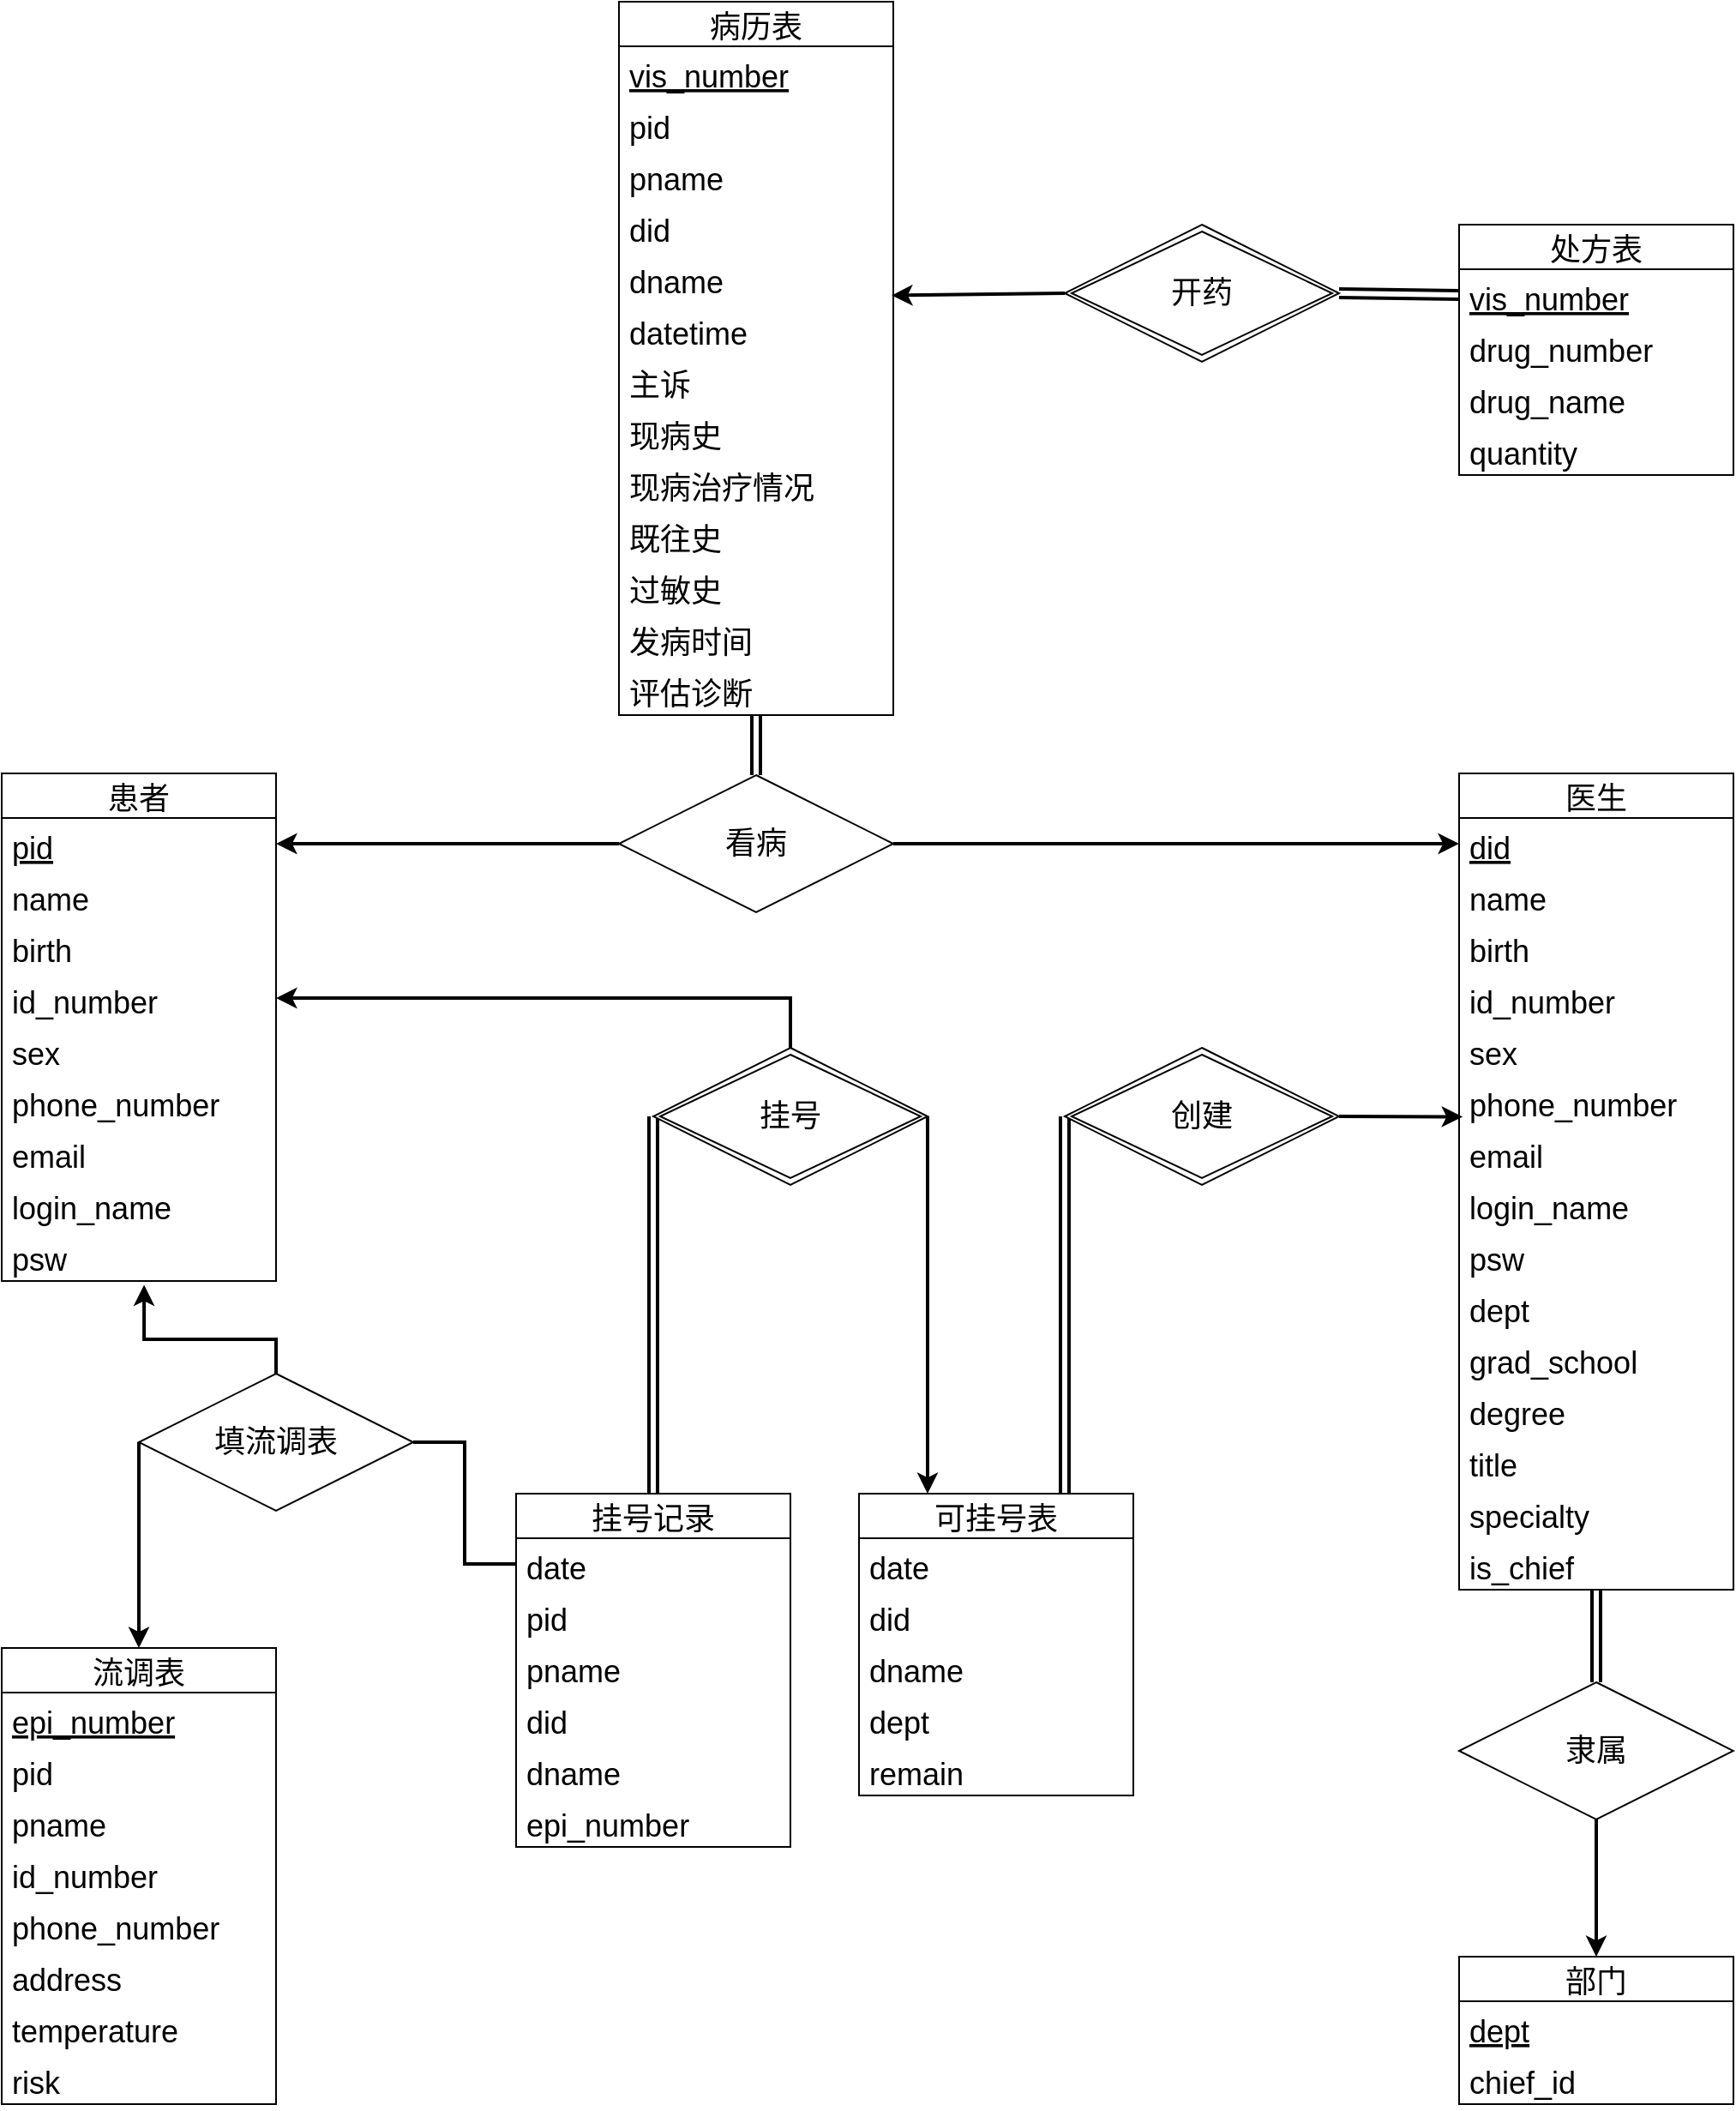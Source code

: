 <mxfile version="16.1.0" type="github">
  <diagram id="gTLTwO8mV-cnPpwadp5Z" name="Page-1">
    <mxGraphModel dx="2696" dy="1769" grid="1" gridSize="10" guides="1" tooltips="1" connect="1" arrows="1" fold="1" page="0" pageScale="1" pageWidth="827" pageHeight="1169" math="0" shadow="0">
      <root>
        <mxCell id="0" />
        <mxCell id="1" parent="0" />
        <mxCell id="uL3MzQZhe5QaKzYpOH3t-30" value="患者" style="swimlane;fontStyle=0;childLayout=stackLayout;horizontal=1;startSize=26;horizontalStack=0;resizeParent=1;resizeParentMax=0;resizeLast=0;collapsible=1;marginBottom=0;align=center;fontSize=18;" vertex="1" parent="1">
          <mxGeometry x="-620" y="-200" width="160" height="296" as="geometry" />
        </mxCell>
        <mxCell id="uL3MzQZhe5QaKzYpOH3t-31" value="pid" style="text;strokeColor=none;fillColor=none;spacingLeft=4;spacingRight=4;overflow=hidden;rotatable=0;points=[[0,0.5],[1,0.5]];portConstraint=eastwest;fontSize=18;fontStyle=4" vertex="1" parent="uL3MzQZhe5QaKzYpOH3t-30">
          <mxGeometry y="26" width="160" height="30" as="geometry" />
        </mxCell>
        <mxCell id="uL3MzQZhe5QaKzYpOH3t-32" value="name" style="text;strokeColor=none;fillColor=none;spacingLeft=4;spacingRight=4;overflow=hidden;rotatable=0;points=[[0,0.5],[1,0.5]];portConstraint=eastwest;fontSize=18;" vertex="1" parent="uL3MzQZhe5QaKzYpOH3t-30">
          <mxGeometry y="56" width="160" height="30" as="geometry" />
        </mxCell>
        <mxCell id="uL3MzQZhe5QaKzYpOH3t-36" value="birth" style="text;strokeColor=none;fillColor=none;spacingLeft=4;spacingRight=4;overflow=hidden;rotatable=0;points=[[0,0.5],[1,0.5]];portConstraint=eastwest;fontSize=18;" vertex="1" parent="uL3MzQZhe5QaKzYpOH3t-30">
          <mxGeometry y="86" width="160" height="30" as="geometry" />
        </mxCell>
        <mxCell id="uL3MzQZhe5QaKzYpOH3t-35" value="id_number" style="text;strokeColor=none;fillColor=none;spacingLeft=4;spacingRight=4;overflow=hidden;rotatable=0;points=[[0,0.5],[1,0.5]];portConstraint=eastwest;fontSize=18;" vertex="1" parent="uL3MzQZhe5QaKzYpOH3t-30">
          <mxGeometry y="116" width="160" height="30" as="geometry" />
        </mxCell>
        <mxCell id="uL3MzQZhe5QaKzYpOH3t-34" value="sex" style="text;strokeColor=none;fillColor=none;spacingLeft=4;spacingRight=4;overflow=hidden;rotatable=0;points=[[0,0.5],[1,0.5]];portConstraint=eastwest;fontSize=18;" vertex="1" parent="uL3MzQZhe5QaKzYpOH3t-30">
          <mxGeometry y="146" width="160" height="30" as="geometry" />
        </mxCell>
        <mxCell id="uL3MzQZhe5QaKzYpOH3t-37" value="phone_number" style="text;strokeColor=none;fillColor=none;spacingLeft=4;spacingRight=4;overflow=hidden;rotatable=0;points=[[0,0.5],[1,0.5]];portConstraint=eastwest;fontSize=18;" vertex="1" parent="uL3MzQZhe5QaKzYpOH3t-30">
          <mxGeometry y="176" width="160" height="30" as="geometry" />
        </mxCell>
        <mxCell id="uL3MzQZhe5QaKzYpOH3t-39" value="email" style="text;strokeColor=none;fillColor=none;spacingLeft=4;spacingRight=4;overflow=hidden;rotatable=0;points=[[0,0.5],[1,0.5]];portConstraint=eastwest;fontSize=18;" vertex="1" parent="uL3MzQZhe5QaKzYpOH3t-30">
          <mxGeometry y="206" width="160" height="30" as="geometry" />
        </mxCell>
        <mxCell id="uL3MzQZhe5QaKzYpOH3t-38" value="login_name" style="text;strokeColor=none;fillColor=none;spacingLeft=4;spacingRight=4;overflow=hidden;rotatable=0;points=[[0,0.5],[1,0.5]];portConstraint=eastwest;fontSize=18;" vertex="1" parent="uL3MzQZhe5QaKzYpOH3t-30">
          <mxGeometry y="236" width="160" height="30" as="geometry" />
        </mxCell>
        <mxCell id="uL3MzQZhe5QaKzYpOH3t-33" value="psw" style="text;strokeColor=none;fillColor=none;spacingLeft=4;spacingRight=4;overflow=hidden;rotatable=0;points=[[0,0.5],[1,0.5]];portConstraint=eastwest;fontSize=18;" vertex="1" parent="uL3MzQZhe5QaKzYpOH3t-30">
          <mxGeometry y="266" width="160" height="30" as="geometry" />
        </mxCell>
        <mxCell id="uL3MzQZhe5QaKzYpOH3t-40" value="医生" style="swimlane;fontStyle=0;childLayout=stackLayout;horizontal=1;startSize=26;horizontalStack=0;resizeParent=1;resizeParentMax=0;resizeLast=0;collapsible=1;marginBottom=0;align=center;fontSize=18;" vertex="1" parent="1">
          <mxGeometry x="230" y="-200" width="160" height="476" as="geometry" />
        </mxCell>
        <mxCell id="uL3MzQZhe5QaKzYpOH3t-41" value="did" style="text;strokeColor=none;fillColor=none;spacingLeft=4;spacingRight=4;overflow=hidden;rotatable=0;points=[[0,0.5],[1,0.5]];portConstraint=eastwest;fontSize=18;fontStyle=4" vertex="1" parent="uL3MzQZhe5QaKzYpOH3t-40">
          <mxGeometry y="26" width="160" height="30" as="geometry" />
        </mxCell>
        <mxCell id="uL3MzQZhe5QaKzYpOH3t-42" value="name" style="text;strokeColor=none;fillColor=none;spacingLeft=4;spacingRight=4;overflow=hidden;rotatable=0;points=[[0,0.5],[1,0.5]];portConstraint=eastwest;fontSize=18;" vertex="1" parent="uL3MzQZhe5QaKzYpOH3t-40">
          <mxGeometry y="56" width="160" height="30" as="geometry" />
        </mxCell>
        <mxCell id="uL3MzQZhe5QaKzYpOH3t-43" value="birth" style="text;strokeColor=none;fillColor=none;spacingLeft=4;spacingRight=4;overflow=hidden;rotatable=0;points=[[0,0.5],[1,0.5]];portConstraint=eastwest;fontSize=18;" vertex="1" parent="uL3MzQZhe5QaKzYpOH3t-40">
          <mxGeometry y="86" width="160" height="30" as="geometry" />
        </mxCell>
        <mxCell id="uL3MzQZhe5QaKzYpOH3t-44" value="id_number" style="text;strokeColor=none;fillColor=none;spacingLeft=4;spacingRight=4;overflow=hidden;rotatable=0;points=[[0,0.5],[1,0.5]];portConstraint=eastwest;fontSize=18;" vertex="1" parent="uL3MzQZhe5QaKzYpOH3t-40">
          <mxGeometry y="116" width="160" height="30" as="geometry" />
        </mxCell>
        <mxCell id="uL3MzQZhe5QaKzYpOH3t-45" value="sex" style="text;strokeColor=none;fillColor=none;spacingLeft=4;spacingRight=4;overflow=hidden;rotatable=0;points=[[0,0.5],[1,0.5]];portConstraint=eastwest;fontSize=18;" vertex="1" parent="uL3MzQZhe5QaKzYpOH3t-40">
          <mxGeometry y="146" width="160" height="30" as="geometry" />
        </mxCell>
        <mxCell id="uL3MzQZhe5QaKzYpOH3t-46" value="phone_number" style="text;strokeColor=none;fillColor=none;spacingLeft=4;spacingRight=4;overflow=hidden;rotatable=0;points=[[0,0.5],[1,0.5]];portConstraint=eastwest;fontSize=18;" vertex="1" parent="uL3MzQZhe5QaKzYpOH3t-40">
          <mxGeometry y="176" width="160" height="30" as="geometry" />
        </mxCell>
        <mxCell id="uL3MzQZhe5QaKzYpOH3t-47" value="email" style="text;strokeColor=none;fillColor=none;spacingLeft=4;spacingRight=4;overflow=hidden;rotatable=0;points=[[0,0.5],[1,0.5]];portConstraint=eastwest;fontSize=18;" vertex="1" parent="uL3MzQZhe5QaKzYpOH3t-40">
          <mxGeometry y="206" width="160" height="30" as="geometry" />
        </mxCell>
        <mxCell id="uL3MzQZhe5QaKzYpOH3t-48" value="login_name" style="text;strokeColor=none;fillColor=none;spacingLeft=4;spacingRight=4;overflow=hidden;rotatable=0;points=[[0,0.5],[1,0.5]];portConstraint=eastwest;fontSize=18;" vertex="1" parent="uL3MzQZhe5QaKzYpOH3t-40">
          <mxGeometry y="236" width="160" height="30" as="geometry" />
        </mxCell>
        <mxCell id="uL3MzQZhe5QaKzYpOH3t-50" value="psw" style="text;strokeColor=none;fillColor=none;spacingLeft=4;spacingRight=4;overflow=hidden;rotatable=0;points=[[0,0.5],[1,0.5]];portConstraint=eastwest;fontSize=18;" vertex="1" parent="uL3MzQZhe5QaKzYpOH3t-40">
          <mxGeometry y="266" width="160" height="30" as="geometry" />
        </mxCell>
        <mxCell id="uL3MzQZhe5QaKzYpOH3t-52" value="dept" style="text;strokeColor=none;fillColor=none;spacingLeft=4;spacingRight=4;overflow=hidden;rotatable=0;points=[[0,0.5],[1,0.5]];portConstraint=eastwest;fontSize=18;" vertex="1" parent="uL3MzQZhe5QaKzYpOH3t-40">
          <mxGeometry y="296" width="160" height="30" as="geometry" />
        </mxCell>
        <mxCell id="uL3MzQZhe5QaKzYpOH3t-51" value="grad_school" style="text;strokeColor=none;fillColor=none;spacingLeft=4;spacingRight=4;overflow=hidden;rotatable=0;points=[[0,0.5],[1,0.5]];portConstraint=eastwest;fontSize=18;" vertex="1" parent="uL3MzQZhe5QaKzYpOH3t-40">
          <mxGeometry y="326" width="160" height="30" as="geometry" />
        </mxCell>
        <mxCell id="uL3MzQZhe5QaKzYpOH3t-53" value="degree" style="text;strokeColor=none;fillColor=none;spacingLeft=4;spacingRight=4;overflow=hidden;rotatable=0;points=[[0,0.5],[1,0.5]];portConstraint=eastwest;fontSize=18;" vertex="1" parent="uL3MzQZhe5QaKzYpOH3t-40">
          <mxGeometry y="356" width="160" height="30" as="geometry" />
        </mxCell>
        <mxCell id="uL3MzQZhe5QaKzYpOH3t-55" value="title" style="text;strokeColor=none;fillColor=none;spacingLeft=4;spacingRight=4;overflow=hidden;rotatable=0;points=[[0,0.5],[1,0.5]];portConstraint=eastwest;fontSize=18;" vertex="1" parent="uL3MzQZhe5QaKzYpOH3t-40">
          <mxGeometry y="386" width="160" height="30" as="geometry" />
        </mxCell>
        <mxCell id="uL3MzQZhe5QaKzYpOH3t-54" value="specialty" style="text;strokeColor=none;fillColor=none;spacingLeft=4;spacingRight=4;overflow=hidden;rotatable=0;points=[[0,0.5],[1,0.5]];portConstraint=eastwest;fontSize=18;" vertex="1" parent="uL3MzQZhe5QaKzYpOH3t-40">
          <mxGeometry y="416" width="160" height="30" as="geometry" />
        </mxCell>
        <mxCell id="uL3MzQZhe5QaKzYpOH3t-49" value="is_chief" style="text;strokeColor=none;fillColor=none;spacingLeft=4;spacingRight=4;overflow=hidden;rotatable=0;points=[[0,0.5],[1,0.5]];portConstraint=eastwest;fontSize=18;" vertex="1" parent="uL3MzQZhe5QaKzYpOH3t-40">
          <mxGeometry y="446" width="160" height="30" as="geometry" />
        </mxCell>
        <mxCell id="uL3MzQZhe5QaKzYpOH3t-56" value="部门" style="swimlane;fontStyle=0;childLayout=stackLayout;horizontal=1;startSize=26;horizontalStack=0;resizeParent=1;resizeParentMax=0;resizeLast=0;collapsible=1;marginBottom=0;align=center;fontSize=18;" vertex="1" parent="1">
          <mxGeometry x="230" y="490" width="160" height="86" as="geometry" />
        </mxCell>
        <mxCell id="uL3MzQZhe5QaKzYpOH3t-57" value="dept" style="text;strokeColor=none;fillColor=none;spacingLeft=4;spacingRight=4;overflow=hidden;rotatable=0;points=[[0,0.5],[1,0.5]];portConstraint=eastwest;fontSize=18;fontStyle=4" vertex="1" parent="uL3MzQZhe5QaKzYpOH3t-56">
          <mxGeometry y="26" width="160" height="30" as="geometry" />
        </mxCell>
        <mxCell id="uL3MzQZhe5QaKzYpOH3t-58" value="chief_id" style="text;strokeColor=none;fillColor=none;spacingLeft=4;spacingRight=4;overflow=hidden;rotatable=0;points=[[0,0.5],[1,0.5]];portConstraint=eastwest;fontSize=18;" vertex="1" parent="uL3MzQZhe5QaKzYpOH3t-56">
          <mxGeometry y="56" width="160" height="30" as="geometry" />
        </mxCell>
        <mxCell id="uL3MzQZhe5QaKzYpOH3t-85" style="rounded=0;orthogonalLoop=1;jettySize=auto;html=1;exitX=0.5;exitY=0;exitDx=0;exitDy=0;fontSize=18;endArrow=none;endFill=0;strokeWidth=2;shape=link;" edge="1" parent="1" source="uL3MzQZhe5QaKzYpOH3t-66" target="uL3MzQZhe5QaKzYpOH3t-80">
          <mxGeometry relative="1" as="geometry" />
        </mxCell>
        <mxCell id="uL3MzQZhe5QaKzYpOH3t-86" style="rounded=0;orthogonalLoop=1;jettySize=auto;html=1;exitX=1;exitY=0.5;exitDx=0;exitDy=0;entryX=0;entryY=0.5;entryDx=0;entryDy=0;fontSize=18;strokeWidth=2;" edge="1" parent="1" source="uL3MzQZhe5QaKzYpOH3t-66" target="uL3MzQZhe5QaKzYpOH3t-41">
          <mxGeometry relative="1" as="geometry" />
        </mxCell>
        <mxCell id="uL3MzQZhe5QaKzYpOH3t-87" style="rounded=0;orthogonalLoop=1;jettySize=auto;html=1;exitX=0;exitY=0.5;exitDx=0;exitDy=0;entryX=1;entryY=0.5;entryDx=0;entryDy=0;fontSize=18;strokeWidth=2;" edge="1" parent="1" source="uL3MzQZhe5QaKzYpOH3t-66" target="uL3MzQZhe5QaKzYpOH3t-31">
          <mxGeometry relative="1" as="geometry" />
        </mxCell>
        <mxCell id="uL3MzQZhe5QaKzYpOH3t-66" value="看病" style="shape=rhombus;perimeter=rhombusPerimeter;whiteSpace=wrap;html=1;align=center;fontSize=18;" vertex="1" parent="1">
          <mxGeometry x="-260" y="-199" width="160" height="80" as="geometry" />
        </mxCell>
        <mxCell id="uL3MzQZhe5QaKzYpOH3t-67" value="病历表" style="swimlane;fontStyle=0;childLayout=stackLayout;horizontal=1;startSize=26;horizontalStack=0;resizeParent=1;resizeParentMax=0;resizeLast=0;collapsible=1;marginBottom=0;align=center;fontSize=18;" vertex="1" parent="1">
          <mxGeometry x="-260" y="-650" width="160" height="416" as="geometry" />
        </mxCell>
        <mxCell id="uL3MzQZhe5QaKzYpOH3t-68" value="vis_number" style="text;strokeColor=none;fillColor=none;spacingLeft=4;spacingRight=4;overflow=hidden;rotatable=0;points=[[0,0.5],[1,0.5]];portConstraint=eastwest;fontSize=18;fontStyle=4" vertex="1" parent="uL3MzQZhe5QaKzYpOH3t-67">
          <mxGeometry y="26" width="160" height="30" as="geometry" />
        </mxCell>
        <mxCell id="uL3MzQZhe5QaKzYpOH3t-69" value="pid" style="text;strokeColor=none;fillColor=none;spacingLeft=4;spacingRight=4;overflow=hidden;rotatable=0;points=[[0,0.5],[1,0.5]];portConstraint=eastwest;fontSize=18;" vertex="1" parent="uL3MzQZhe5QaKzYpOH3t-67">
          <mxGeometry y="56" width="160" height="30" as="geometry" />
        </mxCell>
        <mxCell id="uL3MzQZhe5QaKzYpOH3t-70" value="pname" style="text;strokeColor=none;fillColor=none;spacingLeft=4;spacingRight=4;overflow=hidden;rotatable=0;points=[[0,0.5],[1,0.5]];portConstraint=eastwest;fontSize=18;" vertex="1" parent="uL3MzQZhe5QaKzYpOH3t-67">
          <mxGeometry y="86" width="160" height="30" as="geometry" />
        </mxCell>
        <mxCell id="uL3MzQZhe5QaKzYpOH3t-71" value="did" style="text;strokeColor=none;fillColor=none;spacingLeft=4;spacingRight=4;overflow=hidden;rotatable=0;points=[[0,0.5],[1,0.5]];portConstraint=eastwest;fontSize=18;" vertex="1" parent="uL3MzQZhe5QaKzYpOH3t-67">
          <mxGeometry y="116" width="160" height="30" as="geometry" />
        </mxCell>
        <mxCell id="uL3MzQZhe5QaKzYpOH3t-72" value="dname" style="text;strokeColor=none;fillColor=none;spacingLeft=4;spacingRight=4;overflow=hidden;rotatable=0;points=[[0,0.5],[1,0.5]];portConstraint=eastwest;fontSize=18;" vertex="1" parent="uL3MzQZhe5QaKzYpOH3t-67">
          <mxGeometry y="146" width="160" height="30" as="geometry" />
        </mxCell>
        <mxCell id="uL3MzQZhe5QaKzYpOH3t-73" value="datetime" style="text;strokeColor=none;fillColor=none;spacingLeft=4;spacingRight=4;overflow=hidden;rotatable=0;points=[[0,0.5],[1,0.5]];portConstraint=eastwest;fontSize=18;" vertex="1" parent="uL3MzQZhe5QaKzYpOH3t-67">
          <mxGeometry y="176" width="160" height="30" as="geometry" />
        </mxCell>
        <mxCell id="uL3MzQZhe5QaKzYpOH3t-74" value="主诉" style="text;strokeColor=none;fillColor=none;spacingLeft=4;spacingRight=4;overflow=hidden;rotatable=0;points=[[0,0.5],[1,0.5]];portConstraint=eastwest;fontSize=18;" vertex="1" parent="uL3MzQZhe5QaKzYpOH3t-67">
          <mxGeometry y="206" width="160" height="30" as="geometry" />
        </mxCell>
        <mxCell id="uL3MzQZhe5QaKzYpOH3t-75" value="现病史" style="text;strokeColor=none;fillColor=none;spacingLeft=4;spacingRight=4;overflow=hidden;rotatable=0;points=[[0,0.5],[1,0.5]];portConstraint=eastwest;fontSize=18;" vertex="1" parent="uL3MzQZhe5QaKzYpOH3t-67">
          <mxGeometry y="236" width="160" height="30" as="geometry" />
        </mxCell>
        <mxCell id="uL3MzQZhe5QaKzYpOH3t-76" value="现病治疗情况" style="text;strokeColor=none;fillColor=none;spacingLeft=4;spacingRight=4;overflow=hidden;rotatable=0;points=[[0,0.5],[1,0.5]];portConstraint=eastwest;fontSize=18;" vertex="1" parent="uL3MzQZhe5QaKzYpOH3t-67">
          <mxGeometry y="266" width="160" height="30" as="geometry" />
        </mxCell>
        <mxCell id="uL3MzQZhe5QaKzYpOH3t-77" value="既往史" style="text;strokeColor=none;fillColor=none;spacingLeft=4;spacingRight=4;overflow=hidden;rotatable=0;points=[[0,0.5],[1,0.5]];portConstraint=eastwest;fontSize=18;" vertex="1" parent="uL3MzQZhe5QaKzYpOH3t-67">
          <mxGeometry y="296" width="160" height="30" as="geometry" />
        </mxCell>
        <mxCell id="uL3MzQZhe5QaKzYpOH3t-78" value="过敏史" style="text;strokeColor=none;fillColor=none;spacingLeft=4;spacingRight=4;overflow=hidden;rotatable=0;points=[[0,0.5],[1,0.5]];portConstraint=eastwest;fontSize=18;" vertex="1" parent="uL3MzQZhe5QaKzYpOH3t-67">
          <mxGeometry y="326" width="160" height="30" as="geometry" />
        </mxCell>
        <mxCell id="uL3MzQZhe5QaKzYpOH3t-79" value="发病时间" style="text;strokeColor=none;fillColor=none;spacingLeft=4;spacingRight=4;overflow=hidden;rotatable=0;points=[[0,0.5],[1,0.5]];portConstraint=eastwest;fontSize=18;" vertex="1" parent="uL3MzQZhe5QaKzYpOH3t-67">
          <mxGeometry y="356" width="160" height="30" as="geometry" />
        </mxCell>
        <mxCell id="uL3MzQZhe5QaKzYpOH3t-80" value="评估诊断" style="text;strokeColor=none;fillColor=none;spacingLeft=4;spacingRight=4;overflow=hidden;rotatable=0;points=[[0,0.5],[1,0.5]];portConstraint=eastwest;fontSize=18;" vertex="1" parent="uL3MzQZhe5QaKzYpOH3t-67">
          <mxGeometry y="386" width="160" height="30" as="geometry" />
        </mxCell>
        <mxCell id="uL3MzQZhe5QaKzYpOH3t-88" value="处方表" style="swimlane;fontStyle=0;childLayout=stackLayout;horizontal=1;startSize=26;horizontalStack=0;resizeParent=1;resizeParentMax=0;resizeLast=0;collapsible=1;marginBottom=0;align=center;fontSize=18;" vertex="1" parent="1">
          <mxGeometry x="230" y="-520" width="160" height="146" as="geometry" />
        </mxCell>
        <mxCell id="uL3MzQZhe5QaKzYpOH3t-89" value="vis_number" style="text;strokeColor=none;fillColor=none;spacingLeft=4;spacingRight=4;overflow=hidden;rotatable=0;points=[[0,0.5],[1,0.5]];portConstraint=eastwest;fontSize=18;fontStyle=4" vertex="1" parent="uL3MzQZhe5QaKzYpOH3t-88">
          <mxGeometry y="26" width="160" height="30" as="geometry" />
        </mxCell>
        <mxCell id="uL3MzQZhe5QaKzYpOH3t-90" value="drug_number" style="text;strokeColor=none;fillColor=none;spacingLeft=4;spacingRight=4;overflow=hidden;rotatable=0;points=[[0,0.5],[1,0.5]];portConstraint=eastwest;fontSize=18;" vertex="1" parent="uL3MzQZhe5QaKzYpOH3t-88">
          <mxGeometry y="56" width="160" height="30" as="geometry" />
        </mxCell>
        <mxCell id="uL3MzQZhe5QaKzYpOH3t-91" value="drug_name" style="text;strokeColor=none;fillColor=none;spacingLeft=4;spacingRight=4;overflow=hidden;rotatable=0;points=[[0,0.5],[1,0.5]];portConstraint=eastwest;fontSize=18;" vertex="1" parent="uL3MzQZhe5QaKzYpOH3t-88">
          <mxGeometry y="86" width="160" height="30" as="geometry" />
        </mxCell>
        <mxCell id="uL3MzQZhe5QaKzYpOH3t-92" value="quantity" style="text;strokeColor=none;fillColor=none;spacingLeft=4;spacingRight=4;overflow=hidden;rotatable=0;points=[[0,0.5],[1,0.5]];portConstraint=eastwest;fontSize=18;" vertex="1" parent="uL3MzQZhe5QaKzYpOH3t-88">
          <mxGeometry y="116" width="160" height="30" as="geometry" />
        </mxCell>
        <mxCell id="uL3MzQZhe5QaKzYpOH3t-99" style="rounded=0;orthogonalLoop=1;jettySize=auto;html=1;exitX=1;exitY=0.5;exitDx=0;exitDy=0;entryX=0;entryY=0.5;entryDx=0;entryDy=0;fontSize=18;endArrow=none;endFill=0;strokeWidth=2;shape=link;" edge="1" parent="1" source="uL3MzQZhe5QaKzYpOH3t-98" target="uL3MzQZhe5QaKzYpOH3t-89">
          <mxGeometry relative="1" as="geometry" />
        </mxCell>
        <mxCell id="uL3MzQZhe5QaKzYpOH3t-100" style="edgeStyle=none;rounded=0;orthogonalLoop=1;jettySize=auto;html=1;exitX=0;exitY=0.5;exitDx=0;exitDy=0;entryX=0.994;entryY=-0.158;entryDx=0;entryDy=0;fontSize=18;endArrow=classic;endFill=1;strokeWidth=2;entryPerimeter=0;" edge="1" parent="1" source="uL3MzQZhe5QaKzYpOH3t-98" target="uL3MzQZhe5QaKzYpOH3t-73">
          <mxGeometry relative="1" as="geometry" />
        </mxCell>
        <mxCell id="uL3MzQZhe5QaKzYpOH3t-98" value="开药" style="shape=rhombus;double=1;perimeter=rhombusPerimeter;whiteSpace=wrap;html=1;align=center;fontSize=18;" vertex="1" parent="1">
          <mxGeometry y="-520" width="160" height="80" as="geometry" />
        </mxCell>
        <mxCell id="uL3MzQZhe5QaKzYpOH3t-103" style="edgeStyle=none;rounded=0;orthogonalLoop=1;jettySize=auto;html=1;exitX=0.5;exitY=0;exitDx=0;exitDy=0;fontSize=18;endArrow=none;endFill=0;strokeWidth=2;shape=link;" edge="1" parent="1" source="uL3MzQZhe5QaKzYpOH3t-102" target="uL3MzQZhe5QaKzYpOH3t-49">
          <mxGeometry relative="1" as="geometry" />
        </mxCell>
        <mxCell id="uL3MzQZhe5QaKzYpOH3t-104" style="edgeStyle=none;rounded=0;orthogonalLoop=1;jettySize=auto;html=1;entryX=0.5;entryY=0;entryDx=0;entryDy=0;fontSize=18;endArrow=classic;endFill=1;strokeWidth=2;" edge="1" parent="1" source="uL3MzQZhe5QaKzYpOH3t-102" target="uL3MzQZhe5QaKzYpOH3t-56">
          <mxGeometry relative="1" as="geometry" />
        </mxCell>
        <mxCell id="uL3MzQZhe5QaKzYpOH3t-102" value="隶属" style="shape=rhombus;perimeter=rhombusPerimeter;whiteSpace=wrap;html=1;align=center;fontSize=18;" vertex="1" parent="1">
          <mxGeometry x="230" y="330" width="160" height="80" as="geometry" />
        </mxCell>
        <mxCell id="uL3MzQZhe5QaKzYpOH3t-105" value="可挂号表" style="swimlane;fontStyle=0;childLayout=stackLayout;horizontal=1;startSize=26;horizontalStack=0;resizeParent=1;resizeParentMax=0;resizeLast=0;collapsible=1;marginBottom=0;align=center;fontSize=18;" vertex="1" parent="1">
          <mxGeometry x="-120" y="220" width="160" height="176" as="geometry" />
        </mxCell>
        <mxCell id="uL3MzQZhe5QaKzYpOH3t-106" value="date" style="text;strokeColor=none;fillColor=none;spacingLeft=4;spacingRight=4;overflow=hidden;rotatable=0;points=[[0,0.5],[1,0.5]];portConstraint=eastwest;fontSize=18;fontStyle=0" vertex="1" parent="uL3MzQZhe5QaKzYpOH3t-105">
          <mxGeometry y="26" width="160" height="30" as="geometry" />
        </mxCell>
        <mxCell id="uL3MzQZhe5QaKzYpOH3t-107" value="did" style="text;strokeColor=none;fillColor=none;spacingLeft=4;spacingRight=4;overflow=hidden;rotatable=0;points=[[0,0.5],[1,0.5]];portConstraint=eastwest;fontSize=18;" vertex="1" parent="uL3MzQZhe5QaKzYpOH3t-105">
          <mxGeometry y="56" width="160" height="30" as="geometry" />
        </mxCell>
        <mxCell id="uL3MzQZhe5QaKzYpOH3t-108" value="dname" style="text;strokeColor=none;fillColor=none;spacingLeft=4;spacingRight=4;overflow=hidden;rotatable=0;points=[[0,0.5],[1,0.5]];portConstraint=eastwest;fontSize=18;" vertex="1" parent="uL3MzQZhe5QaKzYpOH3t-105">
          <mxGeometry y="86" width="160" height="30" as="geometry" />
        </mxCell>
        <mxCell id="uL3MzQZhe5QaKzYpOH3t-109" value="dept" style="text;strokeColor=none;fillColor=none;spacingLeft=4;spacingRight=4;overflow=hidden;rotatable=0;points=[[0,0.5],[1,0.5]];portConstraint=eastwest;fontSize=18;" vertex="1" parent="uL3MzQZhe5QaKzYpOH3t-105">
          <mxGeometry y="116" width="160" height="30" as="geometry" />
        </mxCell>
        <mxCell id="uL3MzQZhe5QaKzYpOH3t-110" value="remain" style="text;strokeColor=none;fillColor=none;spacingLeft=4;spacingRight=4;overflow=hidden;rotatable=0;points=[[0,0.5],[1,0.5]];portConstraint=eastwest;fontSize=18;" vertex="1" parent="uL3MzQZhe5QaKzYpOH3t-105">
          <mxGeometry y="146" width="160" height="30" as="geometry" />
        </mxCell>
        <mxCell id="uL3MzQZhe5QaKzYpOH3t-119" style="edgeStyle=none;rounded=0;orthogonalLoop=1;jettySize=auto;html=1;exitX=1;exitY=0.5;exitDx=0;exitDy=0;entryX=0.013;entryY=0.808;entryDx=0;entryDy=0;fontSize=18;endArrow=classic;endFill=1;strokeWidth=2;entryPerimeter=0;" edge="1" parent="1" source="uL3MzQZhe5QaKzYpOH3t-121" target="uL3MzQZhe5QaKzYpOH3t-46">
          <mxGeometry relative="1" as="geometry">
            <mxPoint x="200" y="290" as="sourcePoint" />
          </mxGeometry>
        </mxCell>
        <mxCell id="uL3MzQZhe5QaKzYpOH3t-120" style="edgeStyle=none;rounded=0;orthogonalLoop=1;jettySize=auto;html=1;exitX=0;exitY=0.5;exitDx=0;exitDy=0;fontSize=18;endArrow=none;endFill=0;strokeWidth=2;shape=link;entryX=0.75;entryY=0;entryDx=0;entryDy=0;" edge="1" parent="1" source="uL3MzQZhe5QaKzYpOH3t-121" target="uL3MzQZhe5QaKzYpOH3t-105">
          <mxGeometry relative="1" as="geometry">
            <mxPoint x="40" y="290" as="sourcePoint" />
            <mxPoint y="210" as="targetPoint" />
          </mxGeometry>
        </mxCell>
        <mxCell id="uL3MzQZhe5QaKzYpOH3t-121" value="创建" style="shape=rhombus;double=1;perimeter=rhombusPerimeter;whiteSpace=wrap;html=1;align=center;fontSize=18;" vertex="1" parent="1">
          <mxGeometry y="-40" width="160" height="80" as="geometry" />
        </mxCell>
        <mxCell id="uL3MzQZhe5QaKzYpOH3t-122" value="挂号记录" style="swimlane;fontStyle=0;childLayout=stackLayout;horizontal=1;startSize=26;horizontalStack=0;resizeParent=1;resizeParentMax=0;resizeLast=0;collapsible=1;marginBottom=0;align=center;fontSize=18;" vertex="1" parent="1">
          <mxGeometry x="-320" y="220" width="160" height="206" as="geometry" />
        </mxCell>
        <mxCell id="uL3MzQZhe5QaKzYpOH3t-123" value="date" style="text;strokeColor=none;fillColor=none;spacingLeft=4;spacingRight=4;overflow=hidden;rotatable=0;points=[[0,0.5],[1,0.5]];portConstraint=eastwest;fontSize=18;fontStyle=0" vertex="1" parent="uL3MzQZhe5QaKzYpOH3t-122">
          <mxGeometry y="26" width="160" height="30" as="geometry" />
        </mxCell>
        <mxCell id="uL3MzQZhe5QaKzYpOH3t-124" value="pid" style="text;strokeColor=none;fillColor=none;spacingLeft=4;spacingRight=4;overflow=hidden;rotatable=0;points=[[0,0.5],[1,0.5]];portConstraint=eastwest;fontSize=18;" vertex="1" parent="uL3MzQZhe5QaKzYpOH3t-122">
          <mxGeometry y="56" width="160" height="30" as="geometry" />
        </mxCell>
        <mxCell id="uL3MzQZhe5QaKzYpOH3t-125" value="pname" style="text;strokeColor=none;fillColor=none;spacingLeft=4;spacingRight=4;overflow=hidden;rotatable=0;points=[[0,0.5],[1,0.5]];portConstraint=eastwest;fontSize=18;" vertex="1" parent="uL3MzQZhe5QaKzYpOH3t-122">
          <mxGeometry y="86" width="160" height="30" as="geometry" />
        </mxCell>
        <mxCell id="uL3MzQZhe5QaKzYpOH3t-126" value="did" style="text;strokeColor=none;fillColor=none;spacingLeft=4;spacingRight=4;overflow=hidden;rotatable=0;points=[[0,0.5],[1,0.5]];portConstraint=eastwest;fontSize=18;" vertex="1" parent="uL3MzQZhe5QaKzYpOH3t-122">
          <mxGeometry y="116" width="160" height="30" as="geometry" />
        </mxCell>
        <mxCell id="uL3MzQZhe5QaKzYpOH3t-127" value="dname" style="text;strokeColor=none;fillColor=none;spacingLeft=4;spacingRight=4;overflow=hidden;rotatable=0;points=[[0,0.5],[1,0.5]];portConstraint=eastwest;fontSize=18;" vertex="1" parent="uL3MzQZhe5QaKzYpOH3t-122">
          <mxGeometry y="146" width="160" height="30" as="geometry" />
        </mxCell>
        <mxCell id="uL3MzQZhe5QaKzYpOH3t-128" value="epi_number" style="text;strokeColor=none;fillColor=none;spacingLeft=4;spacingRight=4;overflow=hidden;rotatable=0;points=[[0,0.5],[1,0.5]];portConstraint=eastwest;fontSize=18;" vertex="1" parent="uL3MzQZhe5QaKzYpOH3t-122">
          <mxGeometry y="176" width="160" height="30" as="geometry" />
        </mxCell>
        <mxCell id="uL3MzQZhe5QaKzYpOH3t-133" style="rounded=0;orthogonalLoop=1;jettySize=auto;html=1;exitX=0.5;exitY=0;exitDx=0;exitDy=0;fontSize=18;endArrow=classic;endFill=1;strokeWidth=2;edgeStyle=elbowEdgeStyle;elbow=vertical;entryX=1;entryY=0.5;entryDx=0;entryDy=0;" edge="1" parent="1" source="uL3MzQZhe5QaKzYpOH3t-136" target="uL3MzQZhe5QaKzYpOH3t-35">
          <mxGeometry relative="1" as="geometry">
            <mxPoint x="-310" y="140" as="sourcePoint" />
            <mxPoint x="-410" y="-80" as="targetPoint" />
            <Array as="points">
              <mxPoint x="-350" y="-69" />
              <mxPoint x="-340" y="-40" />
              <mxPoint x="-300" y="-70" />
            </Array>
          </mxGeometry>
        </mxCell>
        <mxCell id="uL3MzQZhe5QaKzYpOH3t-134" style="edgeStyle=none;rounded=0;orthogonalLoop=1;jettySize=auto;html=1;exitX=0;exitY=0.5;exitDx=0;exitDy=0;entryX=0.5;entryY=0;entryDx=0;entryDy=0;fontSize=18;endArrow=none;endFill=0;strokeWidth=2;shape=link;" edge="1" parent="1" source="uL3MzQZhe5QaKzYpOH3t-136" target="uL3MzQZhe5QaKzYpOH3t-122">
          <mxGeometry relative="1" as="geometry">
            <mxPoint x="-390" y="180" as="sourcePoint" />
          </mxGeometry>
        </mxCell>
        <mxCell id="uL3MzQZhe5QaKzYpOH3t-135" style="edgeStyle=none;rounded=0;orthogonalLoop=1;jettySize=auto;html=1;exitX=1;exitY=0.5;exitDx=0;exitDy=0;entryX=0.25;entryY=0;entryDx=0;entryDy=0;fontSize=18;endArrow=classic;endFill=1;strokeWidth=2;" edge="1" parent="1" source="uL3MzQZhe5QaKzYpOH3t-136" target="uL3MzQZhe5QaKzYpOH3t-105">
          <mxGeometry relative="1" as="geometry">
            <mxPoint x="-230" y="180" as="sourcePoint" />
          </mxGeometry>
        </mxCell>
        <mxCell id="uL3MzQZhe5QaKzYpOH3t-136" value="挂号" style="shape=rhombus;double=1;perimeter=rhombusPerimeter;whiteSpace=wrap;html=1;align=center;fontSize=18;" vertex="1" parent="1">
          <mxGeometry x="-240" y="-40" width="160" height="80" as="geometry" />
        </mxCell>
        <mxCell id="uL3MzQZhe5QaKzYpOH3t-137" value="流调表" style="swimlane;fontStyle=0;childLayout=stackLayout;horizontal=1;startSize=26;horizontalStack=0;resizeParent=1;resizeParentMax=0;resizeLast=0;collapsible=1;marginBottom=0;align=center;fontSize=18;" vertex="1" parent="1">
          <mxGeometry x="-620" y="310" width="160" height="266" as="geometry" />
        </mxCell>
        <mxCell id="uL3MzQZhe5QaKzYpOH3t-138" value="epi_number" style="text;strokeColor=none;fillColor=none;spacingLeft=4;spacingRight=4;overflow=hidden;rotatable=0;points=[[0,0.5],[1,0.5]];portConstraint=eastwest;fontSize=18;fontStyle=4" vertex="1" parent="uL3MzQZhe5QaKzYpOH3t-137">
          <mxGeometry y="26" width="160" height="30" as="geometry" />
        </mxCell>
        <mxCell id="uL3MzQZhe5QaKzYpOH3t-139" value="pid" style="text;strokeColor=none;fillColor=none;spacingLeft=4;spacingRight=4;overflow=hidden;rotatable=0;points=[[0,0.5],[1,0.5]];portConstraint=eastwest;fontSize=18;" vertex="1" parent="uL3MzQZhe5QaKzYpOH3t-137">
          <mxGeometry y="56" width="160" height="30" as="geometry" />
        </mxCell>
        <mxCell id="uL3MzQZhe5QaKzYpOH3t-140" value="pname" style="text;strokeColor=none;fillColor=none;spacingLeft=4;spacingRight=4;overflow=hidden;rotatable=0;points=[[0,0.5],[1,0.5]];portConstraint=eastwest;fontSize=18;" vertex="1" parent="uL3MzQZhe5QaKzYpOH3t-137">
          <mxGeometry y="86" width="160" height="30" as="geometry" />
        </mxCell>
        <mxCell id="uL3MzQZhe5QaKzYpOH3t-141" value="id_number" style="text;strokeColor=none;fillColor=none;spacingLeft=4;spacingRight=4;overflow=hidden;rotatable=0;points=[[0,0.5],[1,0.5]];portConstraint=eastwest;fontSize=18;" vertex="1" parent="uL3MzQZhe5QaKzYpOH3t-137">
          <mxGeometry y="116" width="160" height="30" as="geometry" />
        </mxCell>
        <mxCell id="uL3MzQZhe5QaKzYpOH3t-144" value="phone_number" style="text;strokeColor=none;fillColor=none;spacingLeft=4;spacingRight=4;overflow=hidden;rotatable=0;points=[[0,0.5],[1,0.5]];portConstraint=eastwest;fontSize=18;" vertex="1" parent="uL3MzQZhe5QaKzYpOH3t-137">
          <mxGeometry y="146" width="160" height="30" as="geometry" />
        </mxCell>
        <mxCell id="uL3MzQZhe5QaKzYpOH3t-142" value="address" style="text;strokeColor=none;fillColor=none;spacingLeft=4;spacingRight=4;overflow=hidden;rotatable=0;points=[[0,0.5],[1,0.5]];portConstraint=eastwest;fontSize=18;" vertex="1" parent="uL3MzQZhe5QaKzYpOH3t-137">
          <mxGeometry y="176" width="160" height="30" as="geometry" />
        </mxCell>
        <mxCell id="uL3MzQZhe5QaKzYpOH3t-145" value="temperature" style="text;strokeColor=none;fillColor=none;spacingLeft=4;spacingRight=4;overflow=hidden;rotatable=0;points=[[0,0.5],[1,0.5]];portConstraint=eastwest;fontSize=18;" vertex="1" parent="uL3MzQZhe5QaKzYpOH3t-137">
          <mxGeometry y="206" width="160" height="30" as="geometry" />
        </mxCell>
        <mxCell id="uL3MzQZhe5QaKzYpOH3t-143" value="risk" style="text;strokeColor=none;fillColor=none;spacingLeft=4;spacingRight=4;overflow=hidden;rotatable=0;points=[[0,0.5],[1,0.5]];portConstraint=eastwest;fontSize=18;" vertex="1" parent="uL3MzQZhe5QaKzYpOH3t-137">
          <mxGeometry y="236" width="160" height="30" as="geometry" />
        </mxCell>
        <mxCell id="uL3MzQZhe5QaKzYpOH3t-148" style="edgeStyle=orthogonalEdgeStyle;rounded=0;orthogonalLoop=1;jettySize=auto;html=1;exitX=1;exitY=0.5;exitDx=0;exitDy=0;entryX=0;entryY=0.5;entryDx=0;entryDy=0;fontSize=18;endArrow=none;endFill=0;strokeWidth=2;" edge="1" parent="1" source="uL3MzQZhe5QaKzYpOH3t-150" target="uL3MzQZhe5QaKzYpOH3t-123">
          <mxGeometry relative="1" as="geometry">
            <mxPoint x="-720" y="200" as="sourcePoint" />
          </mxGeometry>
        </mxCell>
        <mxCell id="uL3MzQZhe5QaKzYpOH3t-149" style="edgeStyle=none;rounded=0;orthogonalLoop=1;jettySize=auto;html=1;exitX=0;exitY=0.5;exitDx=0;exitDy=0;entryX=0.5;entryY=0;entryDx=0;entryDy=0;fontSize=18;endArrow=classic;endFill=1;strokeWidth=2;" edge="1" parent="1" source="uL3MzQZhe5QaKzYpOH3t-150" target="uL3MzQZhe5QaKzYpOH3t-137">
          <mxGeometry relative="1" as="geometry">
            <mxPoint x="-800" y="160" as="sourcePoint" />
          </mxGeometry>
        </mxCell>
        <mxCell id="uL3MzQZhe5QaKzYpOH3t-150" value="填流调表" style="shape=rhombus;perimeter=rhombusPerimeter;whiteSpace=wrap;html=1;align=center;fontSize=18;" vertex="1" parent="1">
          <mxGeometry x="-540" y="150" width="160" height="80" as="geometry" />
        </mxCell>
        <mxCell id="uL3MzQZhe5QaKzYpOH3t-151" style="edgeStyle=elbowEdgeStyle;rounded=0;orthogonalLoop=1;jettySize=auto;html=1;exitX=0.5;exitY=0;exitDx=0;exitDy=0;fontSize=18;endArrow=classic;endFill=1;strokeWidth=2;entryX=0.519;entryY=1.075;entryDx=0;entryDy=0;entryPerimeter=0;elbow=vertical;" edge="1" parent="1" source="uL3MzQZhe5QaKzYpOH3t-150" target="uL3MzQZhe5QaKzYpOH3t-33">
          <mxGeometry relative="1" as="geometry">
            <mxPoint x="-460" y="150" as="sourcePoint" />
            <mxPoint x="-390" y="100" as="targetPoint" />
            <Array as="points">
              <mxPoint x="-500" y="130" />
              <mxPoint x="-490" y="150" />
            </Array>
          </mxGeometry>
        </mxCell>
      </root>
    </mxGraphModel>
  </diagram>
</mxfile>
